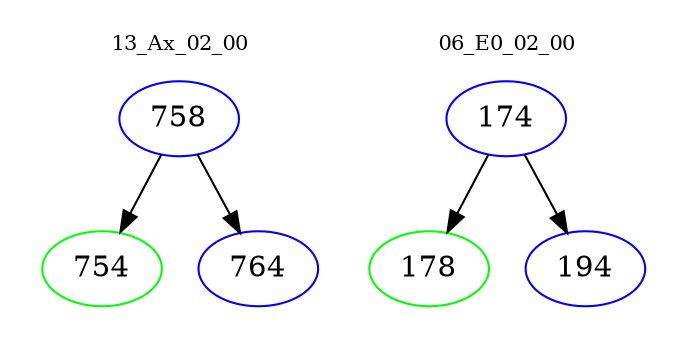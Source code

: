 digraph{
subgraph cluster_0 {
color = white
label = "13_Ax_02_00";
fontsize=10;
T0_758 [label="758", color="blue"]
T0_758 -> T0_754 [color="black"]
T0_754 [label="754", color="green"]
T0_758 -> T0_764 [color="black"]
T0_764 [label="764", color="blue"]
}
subgraph cluster_1 {
color = white
label = "06_E0_02_00";
fontsize=10;
T1_174 [label="174", color="blue"]
T1_174 -> T1_178 [color="black"]
T1_178 [label="178", color="green"]
T1_174 -> T1_194 [color="black"]
T1_194 [label="194", color="blue"]
}
}
